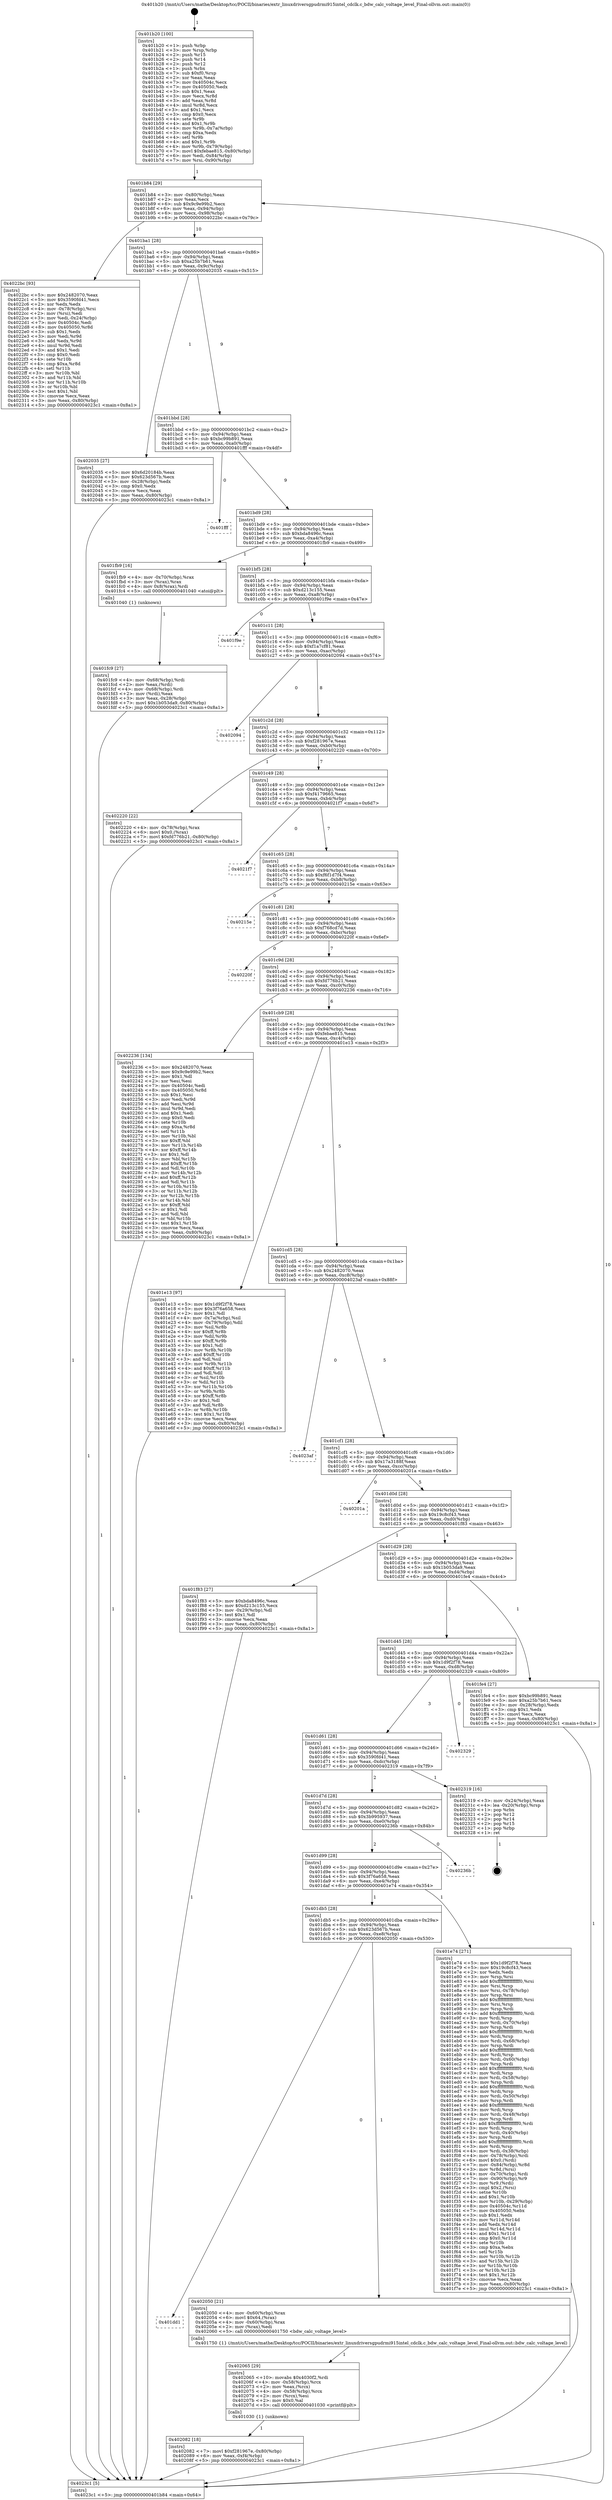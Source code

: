 digraph "0x401b20" {
  label = "0x401b20 (/mnt/c/Users/mathe/Desktop/tcc/POCII/binaries/extr_linuxdriversgpudrmi915intel_cdclk.c_bdw_calc_voltage_level_Final-ollvm.out::main(0))"
  labelloc = "t"
  node[shape=record]

  Entry [label="",width=0.3,height=0.3,shape=circle,fillcolor=black,style=filled]
  "0x401b84" [label="{
     0x401b84 [29]\l
     | [instrs]\l
     &nbsp;&nbsp;0x401b84 \<+3\>: mov -0x80(%rbp),%eax\l
     &nbsp;&nbsp;0x401b87 \<+2\>: mov %eax,%ecx\l
     &nbsp;&nbsp;0x401b89 \<+6\>: sub $0x9c9e99b2,%ecx\l
     &nbsp;&nbsp;0x401b8f \<+6\>: mov %eax,-0x94(%rbp)\l
     &nbsp;&nbsp;0x401b95 \<+6\>: mov %ecx,-0x98(%rbp)\l
     &nbsp;&nbsp;0x401b9b \<+6\>: je 00000000004022bc \<main+0x79c\>\l
  }"]
  "0x4022bc" [label="{
     0x4022bc [93]\l
     | [instrs]\l
     &nbsp;&nbsp;0x4022bc \<+5\>: mov $0x2482070,%eax\l
     &nbsp;&nbsp;0x4022c1 \<+5\>: mov $0x3590fd41,%ecx\l
     &nbsp;&nbsp;0x4022c6 \<+2\>: xor %edx,%edx\l
     &nbsp;&nbsp;0x4022c8 \<+4\>: mov -0x78(%rbp),%rsi\l
     &nbsp;&nbsp;0x4022cc \<+2\>: mov (%rsi),%edi\l
     &nbsp;&nbsp;0x4022ce \<+3\>: mov %edi,-0x24(%rbp)\l
     &nbsp;&nbsp;0x4022d1 \<+7\>: mov 0x40504c,%edi\l
     &nbsp;&nbsp;0x4022d8 \<+8\>: mov 0x405050,%r8d\l
     &nbsp;&nbsp;0x4022e0 \<+3\>: sub $0x1,%edx\l
     &nbsp;&nbsp;0x4022e3 \<+3\>: mov %edi,%r9d\l
     &nbsp;&nbsp;0x4022e6 \<+3\>: add %edx,%r9d\l
     &nbsp;&nbsp;0x4022e9 \<+4\>: imul %r9d,%edi\l
     &nbsp;&nbsp;0x4022ed \<+3\>: and $0x1,%edi\l
     &nbsp;&nbsp;0x4022f0 \<+3\>: cmp $0x0,%edi\l
     &nbsp;&nbsp;0x4022f3 \<+4\>: sete %r10b\l
     &nbsp;&nbsp;0x4022f7 \<+4\>: cmp $0xa,%r8d\l
     &nbsp;&nbsp;0x4022fb \<+4\>: setl %r11b\l
     &nbsp;&nbsp;0x4022ff \<+3\>: mov %r10b,%bl\l
     &nbsp;&nbsp;0x402302 \<+3\>: and %r11b,%bl\l
     &nbsp;&nbsp;0x402305 \<+3\>: xor %r11b,%r10b\l
     &nbsp;&nbsp;0x402308 \<+3\>: or %r10b,%bl\l
     &nbsp;&nbsp;0x40230b \<+3\>: test $0x1,%bl\l
     &nbsp;&nbsp;0x40230e \<+3\>: cmovne %ecx,%eax\l
     &nbsp;&nbsp;0x402311 \<+3\>: mov %eax,-0x80(%rbp)\l
     &nbsp;&nbsp;0x402314 \<+5\>: jmp 00000000004023c1 \<main+0x8a1\>\l
  }"]
  "0x401ba1" [label="{
     0x401ba1 [28]\l
     | [instrs]\l
     &nbsp;&nbsp;0x401ba1 \<+5\>: jmp 0000000000401ba6 \<main+0x86\>\l
     &nbsp;&nbsp;0x401ba6 \<+6\>: mov -0x94(%rbp),%eax\l
     &nbsp;&nbsp;0x401bac \<+5\>: sub $0xa25b7b61,%eax\l
     &nbsp;&nbsp;0x401bb1 \<+6\>: mov %eax,-0x9c(%rbp)\l
     &nbsp;&nbsp;0x401bb7 \<+6\>: je 0000000000402035 \<main+0x515\>\l
  }"]
  Exit [label="",width=0.3,height=0.3,shape=circle,fillcolor=black,style=filled,peripheries=2]
  "0x402035" [label="{
     0x402035 [27]\l
     | [instrs]\l
     &nbsp;&nbsp;0x402035 \<+5\>: mov $0x6d20184b,%eax\l
     &nbsp;&nbsp;0x40203a \<+5\>: mov $0x623d567b,%ecx\l
     &nbsp;&nbsp;0x40203f \<+3\>: mov -0x28(%rbp),%edx\l
     &nbsp;&nbsp;0x402042 \<+3\>: cmp $0x0,%edx\l
     &nbsp;&nbsp;0x402045 \<+3\>: cmove %ecx,%eax\l
     &nbsp;&nbsp;0x402048 \<+3\>: mov %eax,-0x80(%rbp)\l
     &nbsp;&nbsp;0x40204b \<+5\>: jmp 00000000004023c1 \<main+0x8a1\>\l
  }"]
  "0x401bbd" [label="{
     0x401bbd [28]\l
     | [instrs]\l
     &nbsp;&nbsp;0x401bbd \<+5\>: jmp 0000000000401bc2 \<main+0xa2\>\l
     &nbsp;&nbsp;0x401bc2 \<+6\>: mov -0x94(%rbp),%eax\l
     &nbsp;&nbsp;0x401bc8 \<+5\>: sub $0xbc99b891,%eax\l
     &nbsp;&nbsp;0x401bcd \<+6\>: mov %eax,-0xa0(%rbp)\l
     &nbsp;&nbsp;0x401bd3 \<+6\>: je 0000000000401fff \<main+0x4df\>\l
  }"]
  "0x402082" [label="{
     0x402082 [18]\l
     | [instrs]\l
     &nbsp;&nbsp;0x402082 \<+7\>: movl $0xf281967e,-0x80(%rbp)\l
     &nbsp;&nbsp;0x402089 \<+6\>: mov %eax,-0xf4(%rbp)\l
     &nbsp;&nbsp;0x40208f \<+5\>: jmp 00000000004023c1 \<main+0x8a1\>\l
  }"]
  "0x401fff" [label="{
     0x401fff\l
  }", style=dashed]
  "0x401bd9" [label="{
     0x401bd9 [28]\l
     | [instrs]\l
     &nbsp;&nbsp;0x401bd9 \<+5\>: jmp 0000000000401bde \<main+0xbe\>\l
     &nbsp;&nbsp;0x401bde \<+6\>: mov -0x94(%rbp),%eax\l
     &nbsp;&nbsp;0x401be4 \<+5\>: sub $0xbda8496c,%eax\l
     &nbsp;&nbsp;0x401be9 \<+6\>: mov %eax,-0xa4(%rbp)\l
     &nbsp;&nbsp;0x401bef \<+6\>: je 0000000000401fb9 \<main+0x499\>\l
  }"]
  "0x402065" [label="{
     0x402065 [29]\l
     | [instrs]\l
     &nbsp;&nbsp;0x402065 \<+10\>: movabs $0x4030f2,%rdi\l
     &nbsp;&nbsp;0x40206f \<+4\>: mov -0x58(%rbp),%rcx\l
     &nbsp;&nbsp;0x402073 \<+2\>: mov %eax,(%rcx)\l
     &nbsp;&nbsp;0x402075 \<+4\>: mov -0x58(%rbp),%rcx\l
     &nbsp;&nbsp;0x402079 \<+2\>: mov (%rcx),%esi\l
     &nbsp;&nbsp;0x40207b \<+2\>: mov $0x0,%al\l
     &nbsp;&nbsp;0x40207d \<+5\>: call 0000000000401030 \<printf@plt\>\l
     | [calls]\l
     &nbsp;&nbsp;0x401030 \{1\} (unknown)\l
  }"]
  "0x401fb9" [label="{
     0x401fb9 [16]\l
     | [instrs]\l
     &nbsp;&nbsp;0x401fb9 \<+4\>: mov -0x70(%rbp),%rax\l
     &nbsp;&nbsp;0x401fbd \<+3\>: mov (%rax),%rax\l
     &nbsp;&nbsp;0x401fc0 \<+4\>: mov 0x8(%rax),%rdi\l
     &nbsp;&nbsp;0x401fc4 \<+5\>: call 0000000000401040 \<atoi@plt\>\l
     | [calls]\l
     &nbsp;&nbsp;0x401040 \{1\} (unknown)\l
  }"]
  "0x401bf5" [label="{
     0x401bf5 [28]\l
     | [instrs]\l
     &nbsp;&nbsp;0x401bf5 \<+5\>: jmp 0000000000401bfa \<main+0xda\>\l
     &nbsp;&nbsp;0x401bfa \<+6\>: mov -0x94(%rbp),%eax\l
     &nbsp;&nbsp;0x401c00 \<+5\>: sub $0xd213c155,%eax\l
     &nbsp;&nbsp;0x401c05 \<+6\>: mov %eax,-0xa8(%rbp)\l
     &nbsp;&nbsp;0x401c0b \<+6\>: je 0000000000401f9e \<main+0x47e\>\l
  }"]
  "0x401dd1" [label="{
     0x401dd1\l
  }", style=dashed]
  "0x401f9e" [label="{
     0x401f9e\l
  }", style=dashed]
  "0x401c11" [label="{
     0x401c11 [28]\l
     | [instrs]\l
     &nbsp;&nbsp;0x401c11 \<+5\>: jmp 0000000000401c16 \<main+0xf6\>\l
     &nbsp;&nbsp;0x401c16 \<+6\>: mov -0x94(%rbp),%eax\l
     &nbsp;&nbsp;0x401c1c \<+5\>: sub $0xf1a7cf81,%eax\l
     &nbsp;&nbsp;0x401c21 \<+6\>: mov %eax,-0xac(%rbp)\l
     &nbsp;&nbsp;0x401c27 \<+6\>: je 0000000000402094 \<main+0x574\>\l
  }"]
  "0x402050" [label="{
     0x402050 [21]\l
     | [instrs]\l
     &nbsp;&nbsp;0x402050 \<+4\>: mov -0x60(%rbp),%rax\l
     &nbsp;&nbsp;0x402054 \<+6\>: movl $0x64,(%rax)\l
     &nbsp;&nbsp;0x40205a \<+4\>: mov -0x60(%rbp),%rax\l
     &nbsp;&nbsp;0x40205e \<+2\>: mov (%rax),%edi\l
     &nbsp;&nbsp;0x402060 \<+5\>: call 0000000000401750 \<bdw_calc_voltage_level\>\l
     | [calls]\l
     &nbsp;&nbsp;0x401750 \{1\} (/mnt/c/Users/mathe/Desktop/tcc/POCII/binaries/extr_linuxdriversgpudrmi915intel_cdclk.c_bdw_calc_voltage_level_Final-ollvm.out::bdw_calc_voltage_level)\l
  }"]
  "0x402094" [label="{
     0x402094\l
  }", style=dashed]
  "0x401c2d" [label="{
     0x401c2d [28]\l
     | [instrs]\l
     &nbsp;&nbsp;0x401c2d \<+5\>: jmp 0000000000401c32 \<main+0x112\>\l
     &nbsp;&nbsp;0x401c32 \<+6\>: mov -0x94(%rbp),%eax\l
     &nbsp;&nbsp;0x401c38 \<+5\>: sub $0xf281967e,%eax\l
     &nbsp;&nbsp;0x401c3d \<+6\>: mov %eax,-0xb0(%rbp)\l
     &nbsp;&nbsp;0x401c43 \<+6\>: je 0000000000402220 \<main+0x700\>\l
  }"]
  "0x401fc9" [label="{
     0x401fc9 [27]\l
     | [instrs]\l
     &nbsp;&nbsp;0x401fc9 \<+4\>: mov -0x68(%rbp),%rdi\l
     &nbsp;&nbsp;0x401fcd \<+2\>: mov %eax,(%rdi)\l
     &nbsp;&nbsp;0x401fcf \<+4\>: mov -0x68(%rbp),%rdi\l
     &nbsp;&nbsp;0x401fd3 \<+2\>: mov (%rdi),%eax\l
     &nbsp;&nbsp;0x401fd5 \<+3\>: mov %eax,-0x28(%rbp)\l
     &nbsp;&nbsp;0x401fd8 \<+7\>: movl $0x1b053da9,-0x80(%rbp)\l
     &nbsp;&nbsp;0x401fdf \<+5\>: jmp 00000000004023c1 \<main+0x8a1\>\l
  }"]
  "0x402220" [label="{
     0x402220 [22]\l
     | [instrs]\l
     &nbsp;&nbsp;0x402220 \<+4\>: mov -0x78(%rbp),%rax\l
     &nbsp;&nbsp;0x402224 \<+6\>: movl $0x0,(%rax)\l
     &nbsp;&nbsp;0x40222a \<+7\>: movl $0xfd776b21,-0x80(%rbp)\l
     &nbsp;&nbsp;0x402231 \<+5\>: jmp 00000000004023c1 \<main+0x8a1\>\l
  }"]
  "0x401c49" [label="{
     0x401c49 [28]\l
     | [instrs]\l
     &nbsp;&nbsp;0x401c49 \<+5\>: jmp 0000000000401c4e \<main+0x12e\>\l
     &nbsp;&nbsp;0x401c4e \<+6\>: mov -0x94(%rbp),%eax\l
     &nbsp;&nbsp;0x401c54 \<+5\>: sub $0xf4179665,%eax\l
     &nbsp;&nbsp;0x401c59 \<+6\>: mov %eax,-0xb4(%rbp)\l
     &nbsp;&nbsp;0x401c5f \<+6\>: je 00000000004021f7 \<main+0x6d7\>\l
  }"]
  "0x401db5" [label="{
     0x401db5 [28]\l
     | [instrs]\l
     &nbsp;&nbsp;0x401db5 \<+5\>: jmp 0000000000401dba \<main+0x29a\>\l
     &nbsp;&nbsp;0x401dba \<+6\>: mov -0x94(%rbp),%eax\l
     &nbsp;&nbsp;0x401dc0 \<+5\>: sub $0x623d567b,%eax\l
     &nbsp;&nbsp;0x401dc5 \<+6\>: mov %eax,-0xe8(%rbp)\l
     &nbsp;&nbsp;0x401dcb \<+6\>: je 0000000000402050 \<main+0x530\>\l
  }"]
  "0x4021f7" [label="{
     0x4021f7\l
  }", style=dashed]
  "0x401c65" [label="{
     0x401c65 [28]\l
     | [instrs]\l
     &nbsp;&nbsp;0x401c65 \<+5\>: jmp 0000000000401c6a \<main+0x14a\>\l
     &nbsp;&nbsp;0x401c6a \<+6\>: mov -0x94(%rbp),%eax\l
     &nbsp;&nbsp;0x401c70 \<+5\>: sub $0xf6f1d7f4,%eax\l
     &nbsp;&nbsp;0x401c75 \<+6\>: mov %eax,-0xb8(%rbp)\l
     &nbsp;&nbsp;0x401c7b \<+6\>: je 000000000040215e \<main+0x63e\>\l
  }"]
  "0x401e74" [label="{
     0x401e74 [271]\l
     | [instrs]\l
     &nbsp;&nbsp;0x401e74 \<+5\>: mov $0x1d9f2f78,%eax\l
     &nbsp;&nbsp;0x401e79 \<+5\>: mov $0x19c8cf43,%ecx\l
     &nbsp;&nbsp;0x401e7e \<+2\>: xor %edx,%edx\l
     &nbsp;&nbsp;0x401e80 \<+3\>: mov %rsp,%rsi\l
     &nbsp;&nbsp;0x401e83 \<+4\>: add $0xfffffffffffffff0,%rsi\l
     &nbsp;&nbsp;0x401e87 \<+3\>: mov %rsi,%rsp\l
     &nbsp;&nbsp;0x401e8a \<+4\>: mov %rsi,-0x78(%rbp)\l
     &nbsp;&nbsp;0x401e8e \<+3\>: mov %rsp,%rsi\l
     &nbsp;&nbsp;0x401e91 \<+4\>: add $0xfffffffffffffff0,%rsi\l
     &nbsp;&nbsp;0x401e95 \<+3\>: mov %rsi,%rsp\l
     &nbsp;&nbsp;0x401e98 \<+3\>: mov %rsp,%rdi\l
     &nbsp;&nbsp;0x401e9b \<+4\>: add $0xfffffffffffffff0,%rdi\l
     &nbsp;&nbsp;0x401e9f \<+3\>: mov %rdi,%rsp\l
     &nbsp;&nbsp;0x401ea2 \<+4\>: mov %rdi,-0x70(%rbp)\l
     &nbsp;&nbsp;0x401ea6 \<+3\>: mov %rsp,%rdi\l
     &nbsp;&nbsp;0x401ea9 \<+4\>: add $0xfffffffffffffff0,%rdi\l
     &nbsp;&nbsp;0x401ead \<+3\>: mov %rdi,%rsp\l
     &nbsp;&nbsp;0x401eb0 \<+4\>: mov %rdi,-0x68(%rbp)\l
     &nbsp;&nbsp;0x401eb4 \<+3\>: mov %rsp,%rdi\l
     &nbsp;&nbsp;0x401eb7 \<+4\>: add $0xfffffffffffffff0,%rdi\l
     &nbsp;&nbsp;0x401ebb \<+3\>: mov %rdi,%rsp\l
     &nbsp;&nbsp;0x401ebe \<+4\>: mov %rdi,-0x60(%rbp)\l
     &nbsp;&nbsp;0x401ec2 \<+3\>: mov %rsp,%rdi\l
     &nbsp;&nbsp;0x401ec5 \<+4\>: add $0xfffffffffffffff0,%rdi\l
     &nbsp;&nbsp;0x401ec9 \<+3\>: mov %rdi,%rsp\l
     &nbsp;&nbsp;0x401ecc \<+4\>: mov %rdi,-0x58(%rbp)\l
     &nbsp;&nbsp;0x401ed0 \<+3\>: mov %rsp,%rdi\l
     &nbsp;&nbsp;0x401ed3 \<+4\>: add $0xfffffffffffffff0,%rdi\l
     &nbsp;&nbsp;0x401ed7 \<+3\>: mov %rdi,%rsp\l
     &nbsp;&nbsp;0x401eda \<+4\>: mov %rdi,-0x50(%rbp)\l
     &nbsp;&nbsp;0x401ede \<+3\>: mov %rsp,%rdi\l
     &nbsp;&nbsp;0x401ee1 \<+4\>: add $0xfffffffffffffff0,%rdi\l
     &nbsp;&nbsp;0x401ee5 \<+3\>: mov %rdi,%rsp\l
     &nbsp;&nbsp;0x401ee8 \<+4\>: mov %rdi,-0x48(%rbp)\l
     &nbsp;&nbsp;0x401eec \<+3\>: mov %rsp,%rdi\l
     &nbsp;&nbsp;0x401eef \<+4\>: add $0xfffffffffffffff0,%rdi\l
     &nbsp;&nbsp;0x401ef3 \<+3\>: mov %rdi,%rsp\l
     &nbsp;&nbsp;0x401ef6 \<+4\>: mov %rdi,-0x40(%rbp)\l
     &nbsp;&nbsp;0x401efa \<+3\>: mov %rsp,%rdi\l
     &nbsp;&nbsp;0x401efd \<+4\>: add $0xfffffffffffffff0,%rdi\l
     &nbsp;&nbsp;0x401f01 \<+3\>: mov %rdi,%rsp\l
     &nbsp;&nbsp;0x401f04 \<+4\>: mov %rdi,-0x38(%rbp)\l
     &nbsp;&nbsp;0x401f08 \<+4\>: mov -0x78(%rbp),%rdi\l
     &nbsp;&nbsp;0x401f0c \<+6\>: movl $0x0,(%rdi)\l
     &nbsp;&nbsp;0x401f12 \<+7\>: mov -0x84(%rbp),%r8d\l
     &nbsp;&nbsp;0x401f19 \<+3\>: mov %r8d,(%rsi)\l
     &nbsp;&nbsp;0x401f1c \<+4\>: mov -0x70(%rbp),%rdi\l
     &nbsp;&nbsp;0x401f20 \<+7\>: mov -0x90(%rbp),%r9\l
     &nbsp;&nbsp;0x401f27 \<+3\>: mov %r9,(%rdi)\l
     &nbsp;&nbsp;0x401f2a \<+3\>: cmpl $0x2,(%rsi)\l
     &nbsp;&nbsp;0x401f2d \<+4\>: setne %r10b\l
     &nbsp;&nbsp;0x401f31 \<+4\>: and $0x1,%r10b\l
     &nbsp;&nbsp;0x401f35 \<+4\>: mov %r10b,-0x29(%rbp)\l
     &nbsp;&nbsp;0x401f39 \<+8\>: mov 0x40504c,%r11d\l
     &nbsp;&nbsp;0x401f41 \<+7\>: mov 0x405050,%ebx\l
     &nbsp;&nbsp;0x401f48 \<+3\>: sub $0x1,%edx\l
     &nbsp;&nbsp;0x401f4b \<+3\>: mov %r11d,%r14d\l
     &nbsp;&nbsp;0x401f4e \<+3\>: add %edx,%r14d\l
     &nbsp;&nbsp;0x401f51 \<+4\>: imul %r14d,%r11d\l
     &nbsp;&nbsp;0x401f55 \<+4\>: and $0x1,%r11d\l
     &nbsp;&nbsp;0x401f59 \<+4\>: cmp $0x0,%r11d\l
     &nbsp;&nbsp;0x401f5d \<+4\>: sete %r10b\l
     &nbsp;&nbsp;0x401f61 \<+3\>: cmp $0xa,%ebx\l
     &nbsp;&nbsp;0x401f64 \<+4\>: setl %r15b\l
     &nbsp;&nbsp;0x401f68 \<+3\>: mov %r10b,%r12b\l
     &nbsp;&nbsp;0x401f6b \<+3\>: and %r15b,%r12b\l
     &nbsp;&nbsp;0x401f6e \<+3\>: xor %r15b,%r10b\l
     &nbsp;&nbsp;0x401f71 \<+3\>: or %r10b,%r12b\l
     &nbsp;&nbsp;0x401f74 \<+4\>: test $0x1,%r12b\l
     &nbsp;&nbsp;0x401f78 \<+3\>: cmovne %ecx,%eax\l
     &nbsp;&nbsp;0x401f7b \<+3\>: mov %eax,-0x80(%rbp)\l
     &nbsp;&nbsp;0x401f7e \<+5\>: jmp 00000000004023c1 \<main+0x8a1\>\l
  }"]
  "0x40215e" [label="{
     0x40215e\l
  }", style=dashed]
  "0x401c81" [label="{
     0x401c81 [28]\l
     | [instrs]\l
     &nbsp;&nbsp;0x401c81 \<+5\>: jmp 0000000000401c86 \<main+0x166\>\l
     &nbsp;&nbsp;0x401c86 \<+6\>: mov -0x94(%rbp),%eax\l
     &nbsp;&nbsp;0x401c8c \<+5\>: sub $0xf768cd7d,%eax\l
     &nbsp;&nbsp;0x401c91 \<+6\>: mov %eax,-0xbc(%rbp)\l
     &nbsp;&nbsp;0x401c97 \<+6\>: je 000000000040220f \<main+0x6ef\>\l
  }"]
  "0x401d99" [label="{
     0x401d99 [28]\l
     | [instrs]\l
     &nbsp;&nbsp;0x401d99 \<+5\>: jmp 0000000000401d9e \<main+0x27e\>\l
     &nbsp;&nbsp;0x401d9e \<+6\>: mov -0x94(%rbp),%eax\l
     &nbsp;&nbsp;0x401da4 \<+5\>: sub $0x3f76a658,%eax\l
     &nbsp;&nbsp;0x401da9 \<+6\>: mov %eax,-0xe4(%rbp)\l
     &nbsp;&nbsp;0x401daf \<+6\>: je 0000000000401e74 \<main+0x354\>\l
  }"]
  "0x40220f" [label="{
     0x40220f\l
  }", style=dashed]
  "0x401c9d" [label="{
     0x401c9d [28]\l
     | [instrs]\l
     &nbsp;&nbsp;0x401c9d \<+5\>: jmp 0000000000401ca2 \<main+0x182\>\l
     &nbsp;&nbsp;0x401ca2 \<+6\>: mov -0x94(%rbp),%eax\l
     &nbsp;&nbsp;0x401ca8 \<+5\>: sub $0xfd776b21,%eax\l
     &nbsp;&nbsp;0x401cad \<+6\>: mov %eax,-0xc0(%rbp)\l
     &nbsp;&nbsp;0x401cb3 \<+6\>: je 0000000000402236 \<main+0x716\>\l
  }"]
  "0x40236b" [label="{
     0x40236b\l
  }", style=dashed]
  "0x402236" [label="{
     0x402236 [134]\l
     | [instrs]\l
     &nbsp;&nbsp;0x402236 \<+5\>: mov $0x2482070,%eax\l
     &nbsp;&nbsp;0x40223b \<+5\>: mov $0x9c9e99b2,%ecx\l
     &nbsp;&nbsp;0x402240 \<+2\>: mov $0x1,%dl\l
     &nbsp;&nbsp;0x402242 \<+2\>: xor %esi,%esi\l
     &nbsp;&nbsp;0x402244 \<+7\>: mov 0x40504c,%edi\l
     &nbsp;&nbsp;0x40224b \<+8\>: mov 0x405050,%r8d\l
     &nbsp;&nbsp;0x402253 \<+3\>: sub $0x1,%esi\l
     &nbsp;&nbsp;0x402256 \<+3\>: mov %edi,%r9d\l
     &nbsp;&nbsp;0x402259 \<+3\>: add %esi,%r9d\l
     &nbsp;&nbsp;0x40225c \<+4\>: imul %r9d,%edi\l
     &nbsp;&nbsp;0x402260 \<+3\>: and $0x1,%edi\l
     &nbsp;&nbsp;0x402263 \<+3\>: cmp $0x0,%edi\l
     &nbsp;&nbsp;0x402266 \<+4\>: sete %r10b\l
     &nbsp;&nbsp;0x40226a \<+4\>: cmp $0xa,%r8d\l
     &nbsp;&nbsp;0x40226e \<+4\>: setl %r11b\l
     &nbsp;&nbsp;0x402272 \<+3\>: mov %r10b,%bl\l
     &nbsp;&nbsp;0x402275 \<+3\>: xor $0xff,%bl\l
     &nbsp;&nbsp;0x402278 \<+3\>: mov %r11b,%r14b\l
     &nbsp;&nbsp;0x40227b \<+4\>: xor $0xff,%r14b\l
     &nbsp;&nbsp;0x40227f \<+3\>: xor $0x1,%dl\l
     &nbsp;&nbsp;0x402282 \<+3\>: mov %bl,%r15b\l
     &nbsp;&nbsp;0x402285 \<+4\>: and $0xff,%r15b\l
     &nbsp;&nbsp;0x402289 \<+3\>: and %dl,%r10b\l
     &nbsp;&nbsp;0x40228c \<+3\>: mov %r14b,%r12b\l
     &nbsp;&nbsp;0x40228f \<+4\>: and $0xff,%r12b\l
     &nbsp;&nbsp;0x402293 \<+3\>: and %dl,%r11b\l
     &nbsp;&nbsp;0x402296 \<+3\>: or %r10b,%r15b\l
     &nbsp;&nbsp;0x402299 \<+3\>: or %r11b,%r12b\l
     &nbsp;&nbsp;0x40229c \<+3\>: xor %r12b,%r15b\l
     &nbsp;&nbsp;0x40229f \<+3\>: or %r14b,%bl\l
     &nbsp;&nbsp;0x4022a2 \<+3\>: xor $0xff,%bl\l
     &nbsp;&nbsp;0x4022a5 \<+3\>: or $0x1,%dl\l
     &nbsp;&nbsp;0x4022a8 \<+2\>: and %dl,%bl\l
     &nbsp;&nbsp;0x4022aa \<+3\>: or %bl,%r15b\l
     &nbsp;&nbsp;0x4022ad \<+4\>: test $0x1,%r15b\l
     &nbsp;&nbsp;0x4022b1 \<+3\>: cmovne %ecx,%eax\l
     &nbsp;&nbsp;0x4022b4 \<+3\>: mov %eax,-0x80(%rbp)\l
     &nbsp;&nbsp;0x4022b7 \<+5\>: jmp 00000000004023c1 \<main+0x8a1\>\l
  }"]
  "0x401cb9" [label="{
     0x401cb9 [28]\l
     | [instrs]\l
     &nbsp;&nbsp;0x401cb9 \<+5\>: jmp 0000000000401cbe \<main+0x19e\>\l
     &nbsp;&nbsp;0x401cbe \<+6\>: mov -0x94(%rbp),%eax\l
     &nbsp;&nbsp;0x401cc4 \<+5\>: sub $0xfebae815,%eax\l
     &nbsp;&nbsp;0x401cc9 \<+6\>: mov %eax,-0xc4(%rbp)\l
     &nbsp;&nbsp;0x401ccf \<+6\>: je 0000000000401e13 \<main+0x2f3\>\l
  }"]
  "0x401d7d" [label="{
     0x401d7d [28]\l
     | [instrs]\l
     &nbsp;&nbsp;0x401d7d \<+5\>: jmp 0000000000401d82 \<main+0x262\>\l
     &nbsp;&nbsp;0x401d82 \<+6\>: mov -0x94(%rbp),%eax\l
     &nbsp;&nbsp;0x401d88 \<+5\>: sub $0x3b995937,%eax\l
     &nbsp;&nbsp;0x401d8d \<+6\>: mov %eax,-0xe0(%rbp)\l
     &nbsp;&nbsp;0x401d93 \<+6\>: je 000000000040236b \<main+0x84b\>\l
  }"]
  "0x401e13" [label="{
     0x401e13 [97]\l
     | [instrs]\l
     &nbsp;&nbsp;0x401e13 \<+5\>: mov $0x1d9f2f78,%eax\l
     &nbsp;&nbsp;0x401e18 \<+5\>: mov $0x3f76a658,%ecx\l
     &nbsp;&nbsp;0x401e1d \<+2\>: mov $0x1,%dl\l
     &nbsp;&nbsp;0x401e1f \<+4\>: mov -0x7a(%rbp),%sil\l
     &nbsp;&nbsp;0x401e23 \<+4\>: mov -0x79(%rbp),%dil\l
     &nbsp;&nbsp;0x401e27 \<+3\>: mov %sil,%r8b\l
     &nbsp;&nbsp;0x401e2a \<+4\>: xor $0xff,%r8b\l
     &nbsp;&nbsp;0x401e2e \<+3\>: mov %dil,%r9b\l
     &nbsp;&nbsp;0x401e31 \<+4\>: xor $0xff,%r9b\l
     &nbsp;&nbsp;0x401e35 \<+3\>: xor $0x1,%dl\l
     &nbsp;&nbsp;0x401e38 \<+3\>: mov %r8b,%r10b\l
     &nbsp;&nbsp;0x401e3b \<+4\>: and $0xff,%r10b\l
     &nbsp;&nbsp;0x401e3f \<+3\>: and %dl,%sil\l
     &nbsp;&nbsp;0x401e42 \<+3\>: mov %r9b,%r11b\l
     &nbsp;&nbsp;0x401e45 \<+4\>: and $0xff,%r11b\l
     &nbsp;&nbsp;0x401e49 \<+3\>: and %dl,%dil\l
     &nbsp;&nbsp;0x401e4c \<+3\>: or %sil,%r10b\l
     &nbsp;&nbsp;0x401e4f \<+3\>: or %dil,%r11b\l
     &nbsp;&nbsp;0x401e52 \<+3\>: xor %r11b,%r10b\l
     &nbsp;&nbsp;0x401e55 \<+3\>: or %r9b,%r8b\l
     &nbsp;&nbsp;0x401e58 \<+4\>: xor $0xff,%r8b\l
     &nbsp;&nbsp;0x401e5c \<+3\>: or $0x1,%dl\l
     &nbsp;&nbsp;0x401e5f \<+3\>: and %dl,%r8b\l
     &nbsp;&nbsp;0x401e62 \<+3\>: or %r8b,%r10b\l
     &nbsp;&nbsp;0x401e65 \<+4\>: test $0x1,%r10b\l
     &nbsp;&nbsp;0x401e69 \<+3\>: cmovne %ecx,%eax\l
     &nbsp;&nbsp;0x401e6c \<+3\>: mov %eax,-0x80(%rbp)\l
     &nbsp;&nbsp;0x401e6f \<+5\>: jmp 00000000004023c1 \<main+0x8a1\>\l
  }"]
  "0x401cd5" [label="{
     0x401cd5 [28]\l
     | [instrs]\l
     &nbsp;&nbsp;0x401cd5 \<+5\>: jmp 0000000000401cda \<main+0x1ba\>\l
     &nbsp;&nbsp;0x401cda \<+6\>: mov -0x94(%rbp),%eax\l
     &nbsp;&nbsp;0x401ce0 \<+5\>: sub $0x2482070,%eax\l
     &nbsp;&nbsp;0x401ce5 \<+6\>: mov %eax,-0xc8(%rbp)\l
     &nbsp;&nbsp;0x401ceb \<+6\>: je 00000000004023af \<main+0x88f\>\l
  }"]
  "0x4023c1" [label="{
     0x4023c1 [5]\l
     | [instrs]\l
     &nbsp;&nbsp;0x4023c1 \<+5\>: jmp 0000000000401b84 \<main+0x64\>\l
  }"]
  "0x401b20" [label="{
     0x401b20 [100]\l
     | [instrs]\l
     &nbsp;&nbsp;0x401b20 \<+1\>: push %rbp\l
     &nbsp;&nbsp;0x401b21 \<+3\>: mov %rsp,%rbp\l
     &nbsp;&nbsp;0x401b24 \<+2\>: push %r15\l
     &nbsp;&nbsp;0x401b26 \<+2\>: push %r14\l
     &nbsp;&nbsp;0x401b28 \<+2\>: push %r12\l
     &nbsp;&nbsp;0x401b2a \<+1\>: push %rbx\l
     &nbsp;&nbsp;0x401b2b \<+7\>: sub $0xf0,%rsp\l
     &nbsp;&nbsp;0x401b32 \<+2\>: xor %eax,%eax\l
     &nbsp;&nbsp;0x401b34 \<+7\>: mov 0x40504c,%ecx\l
     &nbsp;&nbsp;0x401b3b \<+7\>: mov 0x405050,%edx\l
     &nbsp;&nbsp;0x401b42 \<+3\>: sub $0x1,%eax\l
     &nbsp;&nbsp;0x401b45 \<+3\>: mov %ecx,%r8d\l
     &nbsp;&nbsp;0x401b48 \<+3\>: add %eax,%r8d\l
     &nbsp;&nbsp;0x401b4b \<+4\>: imul %r8d,%ecx\l
     &nbsp;&nbsp;0x401b4f \<+3\>: and $0x1,%ecx\l
     &nbsp;&nbsp;0x401b52 \<+3\>: cmp $0x0,%ecx\l
     &nbsp;&nbsp;0x401b55 \<+4\>: sete %r9b\l
     &nbsp;&nbsp;0x401b59 \<+4\>: and $0x1,%r9b\l
     &nbsp;&nbsp;0x401b5d \<+4\>: mov %r9b,-0x7a(%rbp)\l
     &nbsp;&nbsp;0x401b61 \<+3\>: cmp $0xa,%edx\l
     &nbsp;&nbsp;0x401b64 \<+4\>: setl %r9b\l
     &nbsp;&nbsp;0x401b68 \<+4\>: and $0x1,%r9b\l
     &nbsp;&nbsp;0x401b6c \<+4\>: mov %r9b,-0x79(%rbp)\l
     &nbsp;&nbsp;0x401b70 \<+7\>: movl $0xfebae815,-0x80(%rbp)\l
     &nbsp;&nbsp;0x401b77 \<+6\>: mov %edi,-0x84(%rbp)\l
     &nbsp;&nbsp;0x401b7d \<+7\>: mov %rsi,-0x90(%rbp)\l
  }"]
  "0x402319" [label="{
     0x402319 [16]\l
     | [instrs]\l
     &nbsp;&nbsp;0x402319 \<+3\>: mov -0x24(%rbp),%eax\l
     &nbsp;&nbsp;0x40231c \<+4\>: lea -0x20(%rbp),%rsp\l
     &nbsp;&nbsp;0x402320 \<+1\>: pop %rbx\l
     &nbsp;&nbsp;0x402321 \<+2\>: pop %r12\l
     &nbsp;&nbsp;0x402323 \<+2\>: pop %r14\l
     &nbsp;&nbsp;0x402325 \<+2\>: pop %r15\l
     &nbsp;&nbsp;0x402327 \<+1\>: pop %rbp\l
     &nbsp;&nbsp;0x402328 \<+1\>: ret\l
  }"]
  "0x4023af" [label="{
     0x4023af\l
  }", style=dashed]
  "0x401cf1" [label="{
     0x401cf1 [28]\l
     | [instrs]\l
     &nbsp;&nbsp;0x401cf1 \<+5\>: jmp 0000000000401cf6 \<main+0x1d6\>\l
     &nbsp;&nbsp;0x401cf6 \<+6\>: mov -0x94(%rbp),%eax\l
     &nbsp;&nbsp;0x401cfc \<+5\>: sub $0x17a3188f,%eax\l
     &nbsp;&nbsp;0x401d01 \<+6\>: mov %eax,-0xcc(%rbp)\l
     &nbsp;&nbsp;0x401d07 \<+6\>: je 000000000040201a \<main+0x4fa\>\l
  }"]
  "0x401d61" [label="{
     0x401d61 [28]\l
     | [instrs]\l
     &nbsp;&nbsp;0x401d61 \<+5\>: jmp 0000000000401d66 \<main+0x246\>\l
     &nbsp;&nbsp;0x401d66 \<+6\>: mov -0x94(%rbp),%eax\l
     &nbsp;&nbsp;0x401d6c \<+5\>: sub $0x3590fd41,%eax\l
     &nbsp;&nbsp;0x401d71 \<+6\>: mov %eax,-0xdc(%rbp)\l
     &nbsp;&nbsp;0x401d77 \<+6\>: je 0000000000402319 \<main+0x7f9\>\l
  }"]
  "0x40201a" [label="{
     0x40201a\l
  }", style=dashed]
  "0x401d0d" [label="{
     0x401d0d [28]\l
     | [instrs]\l
     &nbsp;&nbsp;0x401d0d \<+5\>: jmp 0000000000401d12 \<main+0x1f2\>\l
     &nbsp;&nbsp;0x401d12 \<+6\>: mov -0x94(%rbp),%eax\l
     &nbsp;&nbsp;0x401d18 \<+5\>: sub $0x19c8cf43,%eax\l
     &nbsp;&nbsp;0x401d1d \<+6\>: mov %eax,-0xd0(%rbp)\l
     &nbsp;&nbsp;0x401d23 \<+6\>: je 0000000000401f83 \<main+0x463\>\l
  }"]
  "0x402329" [label="{
     0x402329\l
  }", style=dashed]
  "0x401f83" [label="{
     0x401f83 [27]\l
     | [instrs]\l
     &nbsp;&nbsp;0x401f83 \<+5\>: mov $0xbda8496c,%eax\l
     &nbsp;&nbsp;0x401f88 \<+5\>: mov $0xd213c155,%ecx\l
     &nbsp;&nbsp;0x401f8d \<+3\>: mov -0x29(%rbp),%dl\l
     &nbsp;&nbsp;0x401f90 \<+3\>: test $0x1,%dl\l
     &nbsp;&nbsp;0x401f93 \<+3\>: cmovne %ecx,%eax\l
     &nbsp;&nbsp;0x401f96 \<+3\>: mov %eax,-0x80(%rbp)\l
     &nbsp;&nbsp;0x401f99 \<+5\>: jmp 00000000004023c1 \<main+0x8a1\>\l
  }"]
  "0x401d29" [label="{
     0x401d29 [28]\l
     | [instrs]\l
     &nbsp;&nbsp;0x401d29 \<+5\>: jmp 0000000000401d2e \<main+0x20e\>\l
     &nbsp;&nbsp;0x401d2e \<+6\>: mov -0x94(%rbp),%eax\l
     &nbsp;&nbsp;0x401d34 \<+5\>: sub $0x1b053da9,%eax\l
     &nbsp;&nbsp;0x401d39 \<+6\>: mov %eax,-0xd4(%rbp)\l
     &nbsp;&nbsp;0x401d3f \<+6\>: je 0000000000401fe4 \<main+0x4c4\>\l
  }"]
  "0x401d45" [label="{
     0x401d45 [28]\l
     | [instrs]\l
     &nbsp;&nbsp;0x401d45 \<+5\>: jmp 0000000000401d4a \<main+0x22a\>\l
     &nbsp;&nbsp;0x401d4a \<+6\>: mov -0x94(%rbp),%eax\l
     &nbsp;&nbsp;0x401d50 \<+5\>: sub $0x1d9f2f78,%eax\l
     &nbsp;&nbsp;0x401d55 \<+6\>: mov %eax,-0xd8(%rbp)\l
     &nbsp;&nbsp;0x401d5b \<+6\>: je 0000000000402329 \<main+0x809\>\l
  }"]
  "0x401fe4" [label="{
     0x401fe4 [27]\l
     | [instrs]\l
     &nbsp;&nbsp;0x401fe4 \<+5\>: mov $0xbc99b891,%eax\l
     &nbsp;&nbsp;0x401fe9 \<+5\>: mov $0xa25b7b61,%ecx\l
     &nbsp;&nbsp;0x401fee \<+3\>: mov -0x28(%rbp),%edx\l
     &nbsp;&nbsp;0x401ff1 \<+3\>: cmp $0x1,%edx\l
     &nbsp;&nbsp;0x401ff4 \<+3\>: cmovl %ecx,%eax\l
     &nbsp;&nbsp;0x401ff7 \<+3\>: mov %eax,-0x80(%rbp)\l
     &nbsp;&nbsp;0x401ffa \<+5\>: jmp 00000000004023c1 \<main+0x8a1\>\l
  }"]
  Entry -> "0x401b20" [label=" 1"]
  "0x401b84" -> "0x4022bc" [label=" 1"]
  "0x401b84" -> "0x401ba1" [label=" 10"]
  "0x402319" -> Exit [label=" 1"]
  "0x401ba1" -> "0x402035" [label=" 1"]
  "0x401ba1" -> "0x401bbd" [label=" 9"]
  "0x4022bc" -> "0x4023c1" [label=" 1"]
  "0x401bbd" -> "0x401fff" [label=" 0"]
  "0x401bbd" -> "0x401bd9" [label=" 9"]
  "0x402236" -> "0x4023c1" [label=" 1"]
  "0x401bd9" -> "0x401fb9" [label=" 1"]
  "0x401bd9" -> "0x401bf5" [label=" 8"]
  "0x402220" -> "0x4023c1" [label=" 1"]
  "0x401bf5" -> "0x401f9e" [label=" 0"]
  "0x401bf5" -> "0x401c11" [label=" 8"]
  "0x402082" -> "0x4023c1" [label=" 1"]
  "0x401c11" -> "0x402094" [label=" 0"]
  "0x401c11" -> "0x401c2d" [label=" 8"]
  "0x402065" -> "0x402082" [label=" 1"]
  "0x401c2d" -> "0x402220" [label=" 1"]
  "0x401c2d" -> "0x401c49" [label=" 7"]
  "0x401db5" -> "0x401dd1" [label=" 0"]
  "0x401c49" -> "0x4021f7" [label=" 0"]
  "0x401c49" -> "0x401c65" [label=" 7"]
  "0x402050" -> "0x402065" [label=" 1"]
  "0x401c65" -> "0x40215e" [label=" 0"]
  "0x401c65" -> "0x401c81" [label=" 7"]
  "0x402035" -> "0x4023c1" [label=" 1"]
  "0x401c81" -> "0x40220f" [label=" 0"]
  "0x401c81" -> "0x401c9d" [label=" 7"]
  "0x401fc9" -> "0x4023c1" [label=" 1"]
  "0x401c9d" -> "0x402236" [label=" 1"]
  "0x401c9d" -> "0x401cb9" [label=" 6"]
  "0x401fb9" -> "0x401fc9" [label=" 1"]
  "0x401cb9" -> "0x401e13" [label=" 1"]
  "0x401cb9" -> "0x401cd5" [label=" 5"]
  "0x401e13" -> "0x4023c1" [label=" 1"]
  "0x401b20" -> "0x401b84" [label=" 1"]
  "0x4023c1" -> "0x401b84" [label=" 10"]
  "0x401e74" -> "0x4023c1" [label=" 1"]
  "0x401cd5" -> "0x4023af" [label=" 0"]
  "0x401cd5" -> "0x401cf1" [label=" 5"]
  "0x401db5" -> "0x402050" [label=" 1"]
  "0x401cf1" -> "0x40201a" [label=" 0"]
  "0x401cf1" -> "0x401d0d" [label=" 5"]
  "0x401d99" -> "0x401e74" [label=" 1"]
  "0x401d0d" -> "0x401f83" [label=" 1"]
  "0x401d0d" -> "0x401d29" [label=" 4"]
  "0x401fe4" -> "0x4023c1" [label=" 1"]
  "0x401d29" -> "0x401fe4" [label=" 1"]
  "0x401d29" -> "0x401d45" [label=" 3"]
  "0x401d7d" -> "0x401d99" [label=" 2"]
  "0x401d45" -> "0x402329" [label=" 0"]
  "0x401d45" -> "0x401d61" [label=" 3"]
  "0x401d99" -> "0x401db5" [label=" 1"]
  "0x401d61" -> "0x402319" [label=" 1"]
  "0x401d61" -> "0x401d7d" [label=" 2"]
  "0x401f83" -> "0x4023c1" [label=" 1"]
  "0x401d7d" -> "0x40236b" [label=" 0"]
}
